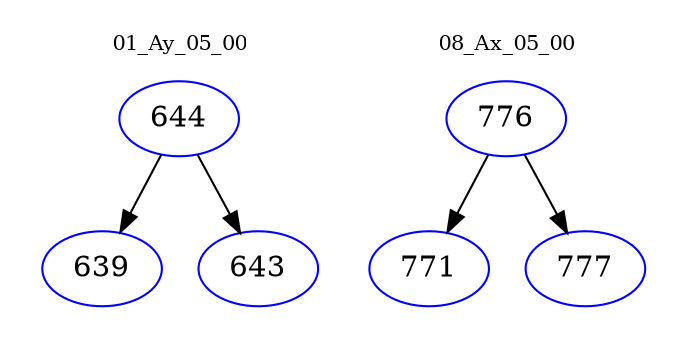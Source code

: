 digraph{
subgraph cluster_0 {
color = white
label = "01_Ay_05_00";
fontsize=10;
T0_644 [label="644", color="blue"]
T0_644 -> T0_639 [color="black"]
T0_639 [label="639", color="blue"]
T0_644 -> T0_643 [color="black"]
T0_643 [label="643", color="blue"]
}
subgraph cluster_1 {
color = white
label = "08_Ax_05_00";
fontsize=10;
T1_776 [label="776", color="blue"]
T1_776 -> T1_771 [color="black"]
T1_771 [label="771", color="blue"]
T1_776 -> T1_777 [color="black"]
T1_777 [label="777", color="blue"]
}
}
